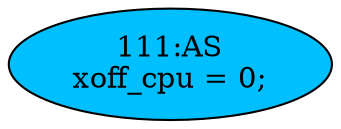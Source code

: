 strict digraph "" {
	node [label="\N"];
	"111:AS"	 [ast="<pyverilog.vparser.ast.Assign object at 0x7fdff6ff3590>",
		def_var="['xoff_cpu']",
		fillcolor=deepskyblue,
		label="111:AS
xoff_cpu = 0;",
		statements="[]",
		style=filled,
		typ=Assign,
		use_var="[]"];
}
